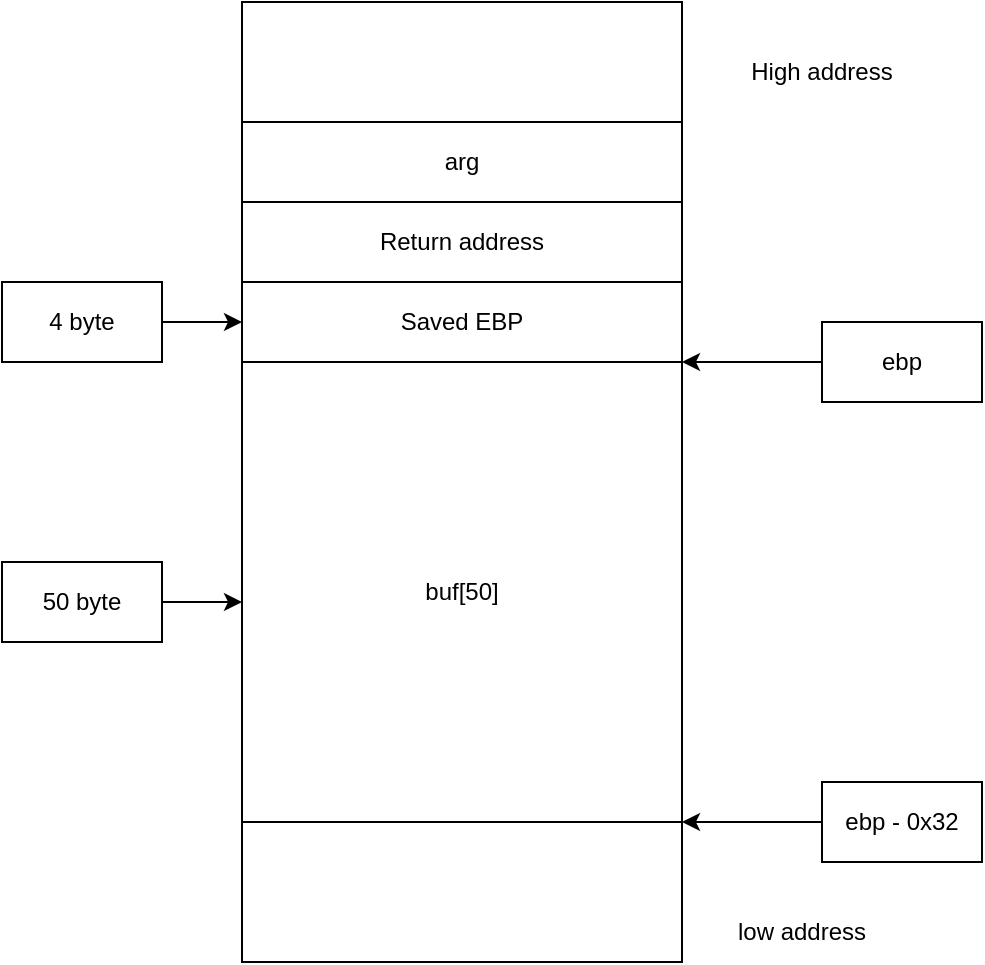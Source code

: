 <mxfile version="24.3.1" type="device">
  <diagram name="Trang-1" id="o0UoI07s2MoLdC0ICHCN">
    <mxGraphModel dx="611" dy="470" grid="1" gridSize="10" guides="1" tooltips="1" connect="1" arrows="1" fold="1" page="1" pageScale="1" pageWidth="827" pageHeight="1169" math="0" shadow="0">
      <root>
        <mxCell id="0" />
        <mxCell id="1" parent="0" />
        <mxCell id="oKIkL06j7_R513u1ilgO-1" value="" style="shape=table;startSize=0;container=1;collapsible=0;childLayout=tableLayout;" vertex="1" parent="1">
          <mxGeometry x="220" y="420" width="220" height="480" as="geometry" />
        </mxCell>
        <mxCell id="oKIkL06j7_R513u1ilgO-2" value="" style="shape=tableRow;horizontal=0;startSize=0;swimlaneHead=0;swimlaneBody=0;strokeColor=inherit;top=0;left=0;bottom=0;right=0;collapsible=0;dropTarget=0;fillColor=none;points=[[0,0.5],[1,0.5]];portConstraint=eastwest;" vertex="1" parent="oKIkL06j7_R513u1ilgO-1">
          <mxGeometry width="220" height="60" as="geometry" />
        </mxCell>
        <mxCell id="oKIkL06j7_R513u1ilgO-3" value="" style="shape=partialRectangle;html=1;whiteSpace=wrap;connectable=0;strokeColor=inherit;overflow=hidden;fillColor=none;top=0;left=0;bottom=0;right=0;pointerEvents=1;" vertex="1" parent="oKIkL06j7_R513u1ilgO-2">
          <mxGeometry width="220" height="60" as="geometry">
            <mxRectangle width="220" height="60" as="alternateBounds" />
          </mxGeometry>
        </mxCell>
        <mxCell id="oKIkL06j7_R513u1ilgO-4" value="" style="shape=tableRow;horizontal=0;startSize=0;swimlaneHead=0;swimlaneBody=0;strokeColor=inherit;top=0;left=0;bottom=0;right=0;collapsible=0;dropTarget=0;fillColor=none;points=[[0,0.5],[1,0.5]];portConstraint=eastwest;" vertex="1" parent="oKIkL06j7_R513u1ilgO-1">
          <mxGeometry y="60" width="220" height="40" as="geometry" />
        </mxCell>
        <mxCell id="oKIkL06j7_R513u1ilgO-5" value="arg" style="shape=partialRectangle;html=1;whiteSpace=wrap;connectable=0;strokeColor=inherit;overflow=hidden;fillColor=none;top=0;left=0;bottom=0;right=0;pointerEvents=1;" vertex="1" parent="oKIkL06j7_R513u1ilgO-4">
          <mxGeometry width="220" height="40" as="geometry">
            <mxRectangle width="220" height="40" as="alternateBounds" />
          </mxGeometry>
        </mxCell>
        <mxCell id="oKIkL06j7_R513u1ilgO-6" value="" style="shape=tableRow;horizontal=0;startSize=0;swimlaneHead=0;swimlaneBody=0;strokeColor=inherit;top=0;left=0;bottom=0;right=0;collapsible=0;dropTarget=0;fillColor=none;points=[[0,0.5],[1,0.5]];portConstraint=eastwest;" vertex="1" parent="oKIkL06j7_R513u1ilgO-1">
          <mxGeometry y="100" width="220" height="40" as="geometry" />
        </mxCell>
        <mxCell id="oKIkL06j7_R513u1ilgO-7" value="Return address" style="shape=partialRectangle;html=1;whiteSpace=wrap;connectable=0;strokeColor=inherit;overflow=hidden;fillColor=none;top=0;left=0;bottom=0;right=0;pointerEvents=1;" vertex="1" parent="oKIkL06j7_R513u1ilgO-6">
          <mxGeometry width="220" height="40" as="geometry">
            <mxRectangle width="220" height="40" as="alternateBounds" />
          </mxGeometry>
        </mxCell>
        <mxCell id="oKIkL06j7_R513u1ilgO-8" value="" style="shape=tableRow;horizontal=0;startSize=0;swimlaneHead=0;swimlaneBody=0;strokeColor=inherit;top=0;left=0;bottom=0;right=0;collapsible=0;dropTarget=0;fillColor=none;points=[[0,0.5],[1,0.5]];portConstraint=eastwest;" vertex="1" parent="oKIkL06j7_R513u1ilgO-1">
          <mxGeometry y="140" width="220" height="40" as="geometry" />
        </mxCell>
        <mxCell id="oKIkL06j7_R513u1ilgO-9" value="Saved EBP" style="shape=partialRectangle;html=1;whiteSpace=wrap;connectable=0;strokeColor=inherit;overflow=hidden;fillColor=none;top=0;left=0;bottom=0;right=0;pointerEvents=1;" vertex="1" parent="oKIkL06j7_R513u1ilgO-8">
          <mxGeometry width="220" height="40" as="geometry">
            <mxRectangle width="220" height="40" as="alternateBounds" />
          </mxGeometry>
        </mxCell>
        <mxCell id="oKIkL06j7_R513u1ilgO-10" value="" style="shape=tableRow;horizontal=0;startSize=0;swimlaneHead=0;swimlaneBody=0;strokeColor=inherit;top=0;left=0;bottom=0;right=0;collapsible=0;dropTarget=0;fillColor=none;points=[[0,0.5],[1,0.5]];portConstraint=eastwest;" vertex="1" parent="oKIkL06j7_R513u1ilgO-1">
          <mxGeometry y="180" width="220" height="230" as="geometry" />
        </mxCell>
        <mxCell id="oKIkL06j7_R513u1ilgO-11" value="buf[50]" style="shape=partialRectangle;html=1;whiteSpace=wrap;connectable=0;strokeColor=inherit;overflow=hidden;fillColor=none;top=0;left=0;bottom=0;right=0;pointerEvents=1;" vertex="1" parent="oKIkL06j7_R513u1ilgO-10">
          <mxGeometry width="220" height="230" as="geometry">
            <mxRectangle width="220" height="230" as="alternateBounds" />
          </mxGeometry>
        </mxCell>
        <mxCell id="oKIkL06j7_R513u1ilgO-12" value="" style="shape=tableRow;horizontal=0;startSize=0;swimlaneHead=0;swimlaneBody=0;strokeColor=inherit;top=0;left=0;bottom=0;right=0;collapsible=0;dropTarget=0;fillColor=none;points=[[0,0.5],[1,0.5]];portConstraint=eastwest;" vertex="1" parent="oKIkL06j7_R513u1ilgO-1">
          <mxGeometry y="410" width="220" height="70" as="geometry" />
        </mxCell>
        <mxCell id="oKIkL06j7_R513u1ilgO-13" value="" style="shape=partialRectangle;html=1;whiteSpace=wrap;connectable=0;strokeColor=inherit;overflow=hidden;fillColor=none;top=0;left=0;bottom=0;right=0;pointerEvents=1;" vertex="1" parent="oKIkL06j7_R513u1ilgO-12">
          <mxGeometry width="220" height="70" as="geometry">
            <mxRectangle width="220" height="70" as="alternateBounds" />
          </mxGeometry>
        </mxCell>
        <mxCell id="oKIkL06j7_R513u1ilgO-16" value="High address" style="text;strokeColor=none;align=center;fillColor=none;html=1;verticalAlign=middle;whiteSpace=wrap;rounded=0;" vertex="1" parent="1">
          <mxGeometry x="460" y="440" width="100" height="30" as="geometry" />
        </mxCell>
        <mxCell id="oKIkL06j7_R513u1ilgO-20" style="edgeStyle=orthogonalEdgeStyle;rounded=0;orthogonalLoop=1;jettySize=auto;html=1;" edge="1" parent="1" source="oKIkL06j7_R513u1ilgO-19">
          <mxGeometry relative="1" as="geometry">
            <mxPoint x="220" y="580" as="targetPoint" />
          </mxGeometry>
        </mxCell>
        <mxCell id="oKIkL06j7_R513u1ilgO-19" value="4 byte" style="whiteSpace=wrap;html=1;" vertex="1" parent="1">
          <mxGeometry x="100" y="560" width="80" height="40" as="geometry" />
        </mxCell>
        <mxCell id="oKIkL06j7_R513u1ilgO-21" style="edgeStyle=orthogonalEdgeStyle;rounded=0;orthogonalLoop=1;jettySize=auto;html=1;" edge="1" parent="1" source="oKIkL06j7_R513u1ilgO-22">
          <mxGeometry relative="1" as="geometry">
            <mxPoint x="220" y="720" as="targetPoint" />
          </mxGeometry>
        </mxCell>
        <mxCell id="oKIkL06j7_R513u1ilgO-22" value="50 byte" style="whiteSpace=wrap;html=1;" vertex="1" parent="1">
          <mxGeometry x="100" y="700" width="80" height="40" as="geometry" />
        </mxCell>
        <mxCell id="oKIkL06j7_R513u1ilgO-24" style="edgeStyle=orthogonalEdgeStyle;rounded=0;orthogonalLoop=1;jettySize=auto;html=1;" edge="1" parent="1" source="oKIkL06j7_R513u1ilgO-23">
          <mxGeometry relative="1" as="geometry">
            <mxPoint x="440" y="600" as="targetPoint" />
          </mxGeometry>
        </mxCell>
        <mxCell id="oKIkL06j7_R513u1ilgO-23" value="ebp" style="whiteSpace=wrap;html=1;" vertex="1" parent="1">
          <mxGeometry x="510" y="580" width="80" height="40" as="geometry" />
        </mxCell>
        <mxCell id="oKIkL06j7_R513u1ilgO-25" style="edgeStyle=orthogonalEdgeStyle;rounded=0;orthogonalLoop=1;jettySize=auto;html=1;" edge="1" parent="1" source="oKIkL06j7_R513u1ilgO-26">
          <mxGeometry relative="1" as="geometry">
            <mxPoint x="440" y="830" as="targetPoint" />
          </mxGeometry>
        </mxCell>
        <mxCell id="oKIkL06j7_R513u1ilgO-26" value="ebp - 0x32" style="whiteSpace=wrap;html=1;" vertex="1" parent="1">
          <mxGeometry x="510" y="810" width="80" height="40" as="geometry" />
        </mxCell>
        <mxCell id="oKIkL06j7_R513u1ilgO-28" value="low address" style="text;strokeColor=none;align=center;fillColor=none;html=1;verticalAlign=middle;whiteSpace=wrap;rounded=0;" vertex="1" parent="1">
          <mxGeometry x="450" y="870" width="100" height="30" as="geometry" />
        </mxCell>
      </root>
    </mxGraphModel>
  </diagram>
</mxfile>
